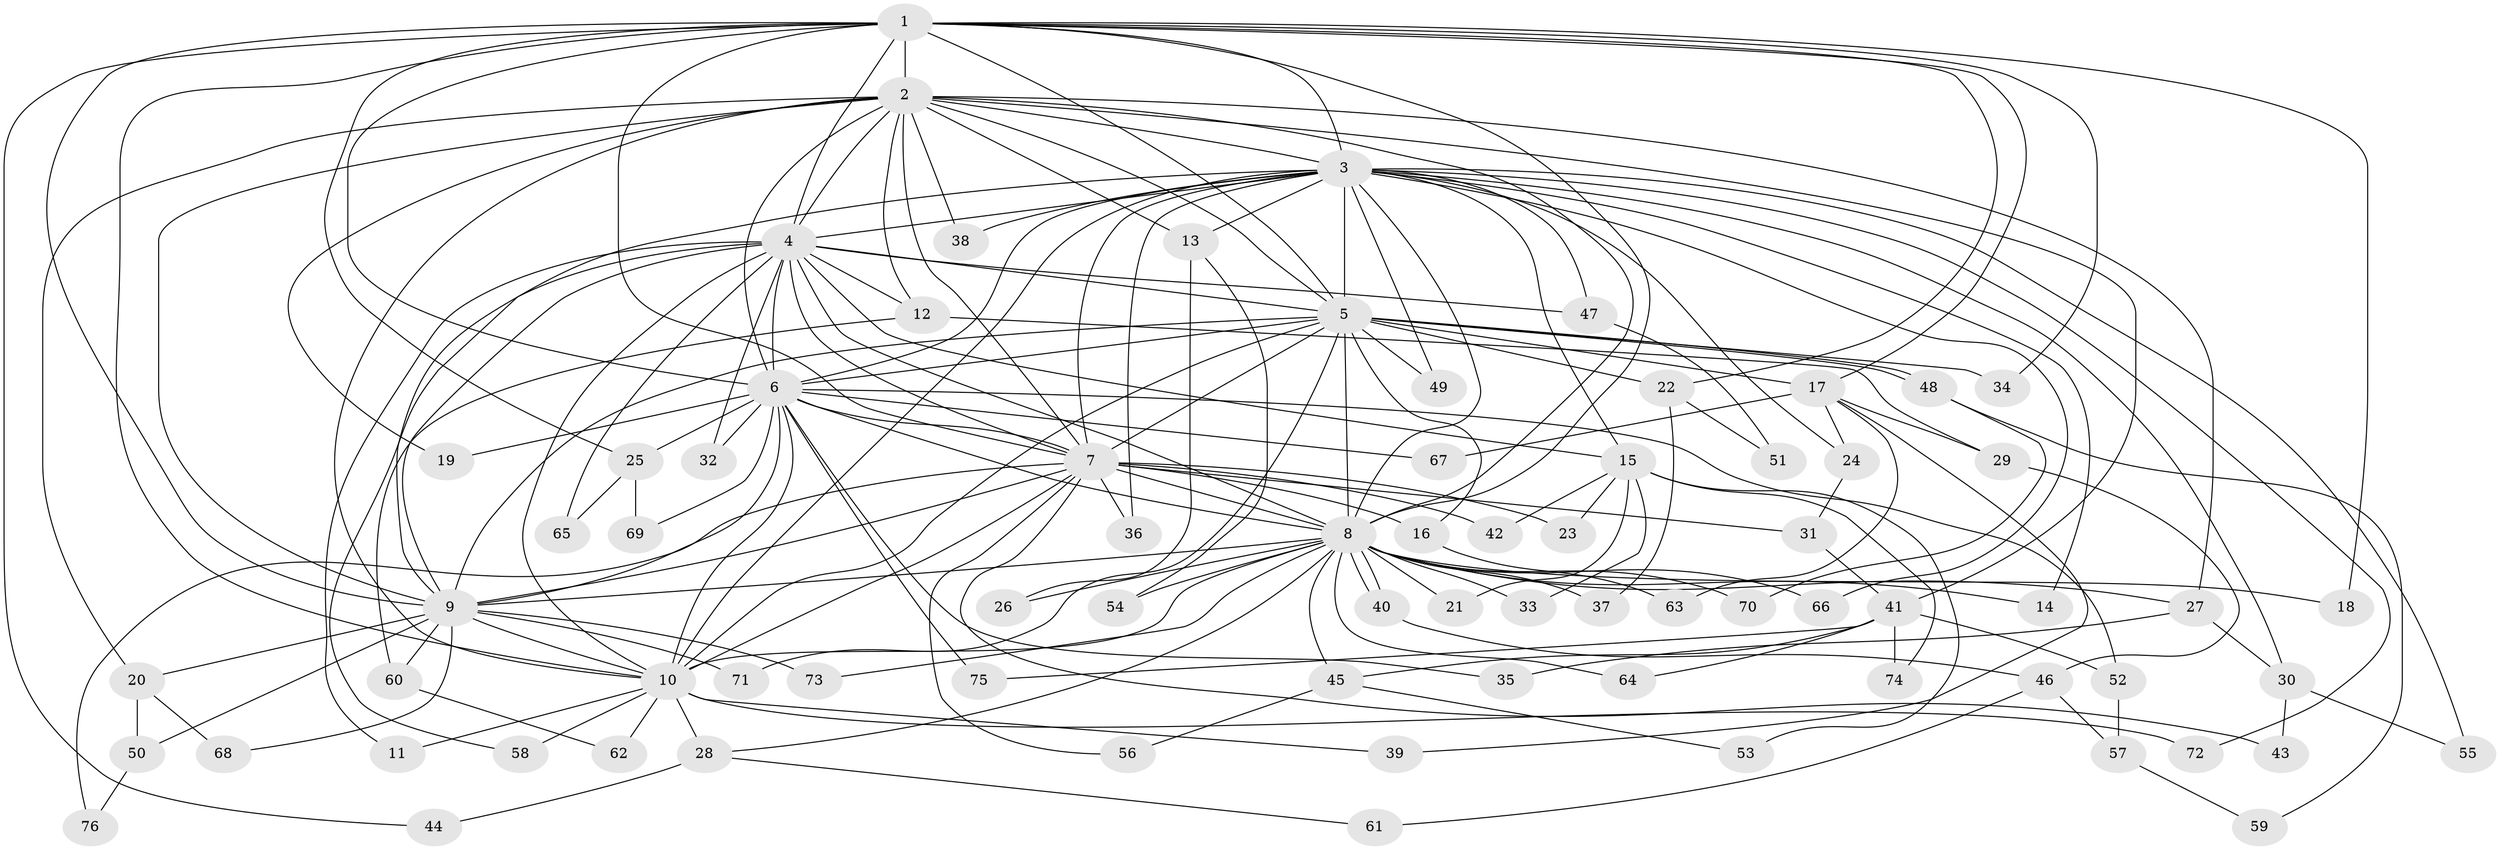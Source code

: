 // Generated by graph-tools (version 1.1) at 2025/45/03/09/25 04:45:33]
// undirected, 76 vertices, 177 edges
graph export_dot {
graph [start="1"]
  node [color=gray90,style=filled];
  1;
  2;
  3;
  4;
  5;
  6;
  7;
  8;
  9;
  10;
  11;
  12;
  13;
  14;
  15;
  16;
  17;
  18;
  19;
  20;
  21;
  22;
  23;
  24;
  25;
  26;
  27;
  28;
  29;
  30;
  31;
  32;
  33;
  34;
  35;
  36;
  37;
  38;
  39;
  40;
  41;
  42;
  43;
  44;
  45;
  46;
  47;
  48;
  49;
  50;
  51;
  52;
  53;
  54;
  55;
  56;
  57;
  58;
  59;
  60;
  61;
  62;
  63;
  64;
  65;
  66;
  67;
  68;
  69;
  70;
  71;
  72;
  73;
  74;
  75;
  76;
  1 -- 2;
  1 -- 3;
  1 -- 4;
  1 -- 5;
  1 -- 6;
  1 -- 7;
  1 -- 8;
  1 -- 9;
  1 -- 10;
  1 -- 17;
  1 -- 18;
  1 -- 22;
  1 -- 25;
  1 -- 34;
  1 -- 44;
  2 -- 3;
  2 -- 4;
  2 -- 5;
  2 -- 6;
  2 -- 7;
  2 -- 8;
  2 -- 9;
  2 -- 10;
  2 -- 12;
  2 -- 13;
  2 -- 19;
  2 -- 20;
  2 -- 27;
  2 -- 38;
  2 -- 41;
  3 -- 4;
  3 -- 5;
  3 -- 6;
  3 -- 7;
  3 -- 8;
  3 -- 9;
  3 -- 10;
  3 -- 13;
  3 -- 14;
  3 -- 15;
  3 -- 24;
  3 -- 30;
  3 -- 36;
  3 -- 38;
  3 -- 47;
  3 -- 49;
  3 -- 55;
  3 -- 66;
  3 -- 72;
  4 -- 5;
  4 -- 6;
  4 -- 7;
  4 -- 8;
  4 -- 9;
  4 -- 10;
  4 -- 11;
  4 -- 12;
  4 -- 15;
  4 -- 32;
  4 -- 47;
  4 -- 58;
  4 -- 65;
  5 -- 6;
  5 -- 7;
  5 -- 8;
  5 -- 9;
  5 -- 10;
  5 -- 16;
  5 -- 17;
  5 -- 22;
  5 -- 34;
  5 -- 48;
  5 -- 48;
  5 -- 49;
  5 -- 71;
  6 -- 7;
  6 -- 8;
  6 -- 9;
  6 -- 10;
  6 -- 19;
  6 -- 25;
  6 -- 32;
  6 -- 35;
  6 -- 52;
  6 -- 67;
  6 -- 69;
  6 -- 75;
  7 -- 8;
  7 -- 9;
  7 -- 10;
  7 -- 16;
  7 -- 23;
  7 -- 31;
  7 -- 36;
  7 -- 42;
  7 -- 43;
  7 -- 56;
  7 -- 76;
  8 -- 9;
  8 -- 10;
  8 -- 14;
  8 -- 18;
  8 -- 21;
  8 -- 26;
  8 -- 27;
  8 -- 28;
  8 -- 33;
  8 -- 37;
  8 -- 40;
  8 -- 40;
  8 -- 45;
  8 -- 54;
  8 -- 64;
  8 -- 66;
  8 -- 70;
  8 -- 73;
  9 -- 10;
  9 -- 20;
  9 -- 50;
  9 -- 60;
  9 -- 68;
  9 -- 71;
  9 -- 73;
  10 -- 11;
  10 -- 28;
  10 -- 39;
  10 -- 58;
  10 -- 62;
  10 -- 72;
  12 -- 29;
  12 -- 60;
  13 -- 26;
  13 -- 54;
  15 -- 21;
  15 -- 23;
  15 -- 33;
  15 -- 42;
  15 -- 53;
  15 -- 74;
  16 -- 63;
  17 -- 24;
  17 -- 29;
  17 -- 39;
  17 -- 63;
  17 -- 67;
  20 -- 50;
  20 -- 68;
  22 -- 37;
  22 -- 51;
  24 -- 31;
  25 -- 65;
  25 -- 69;
  27 -- 30;
  27 -- 35;
  28 -- 44;
  28 -- 61;
  29 -- 46;
  30 -- 43;
  30 -- 55;
  31 -- 41;
  40 -- 46;
  41 -- 45;
  41 -- 52;
  41 -- 64;
  41 -- 74;
  41 -- 75;
  45 -- 53;
  45 -- 56;
  46 -- 57;
  46 -- 61;
  47 -- 51;
  48 -- 59;
  48 -- 70;
  50 -- 76;
  52 -- 57;
  57 -- 59;
  60 -- 62;
}
